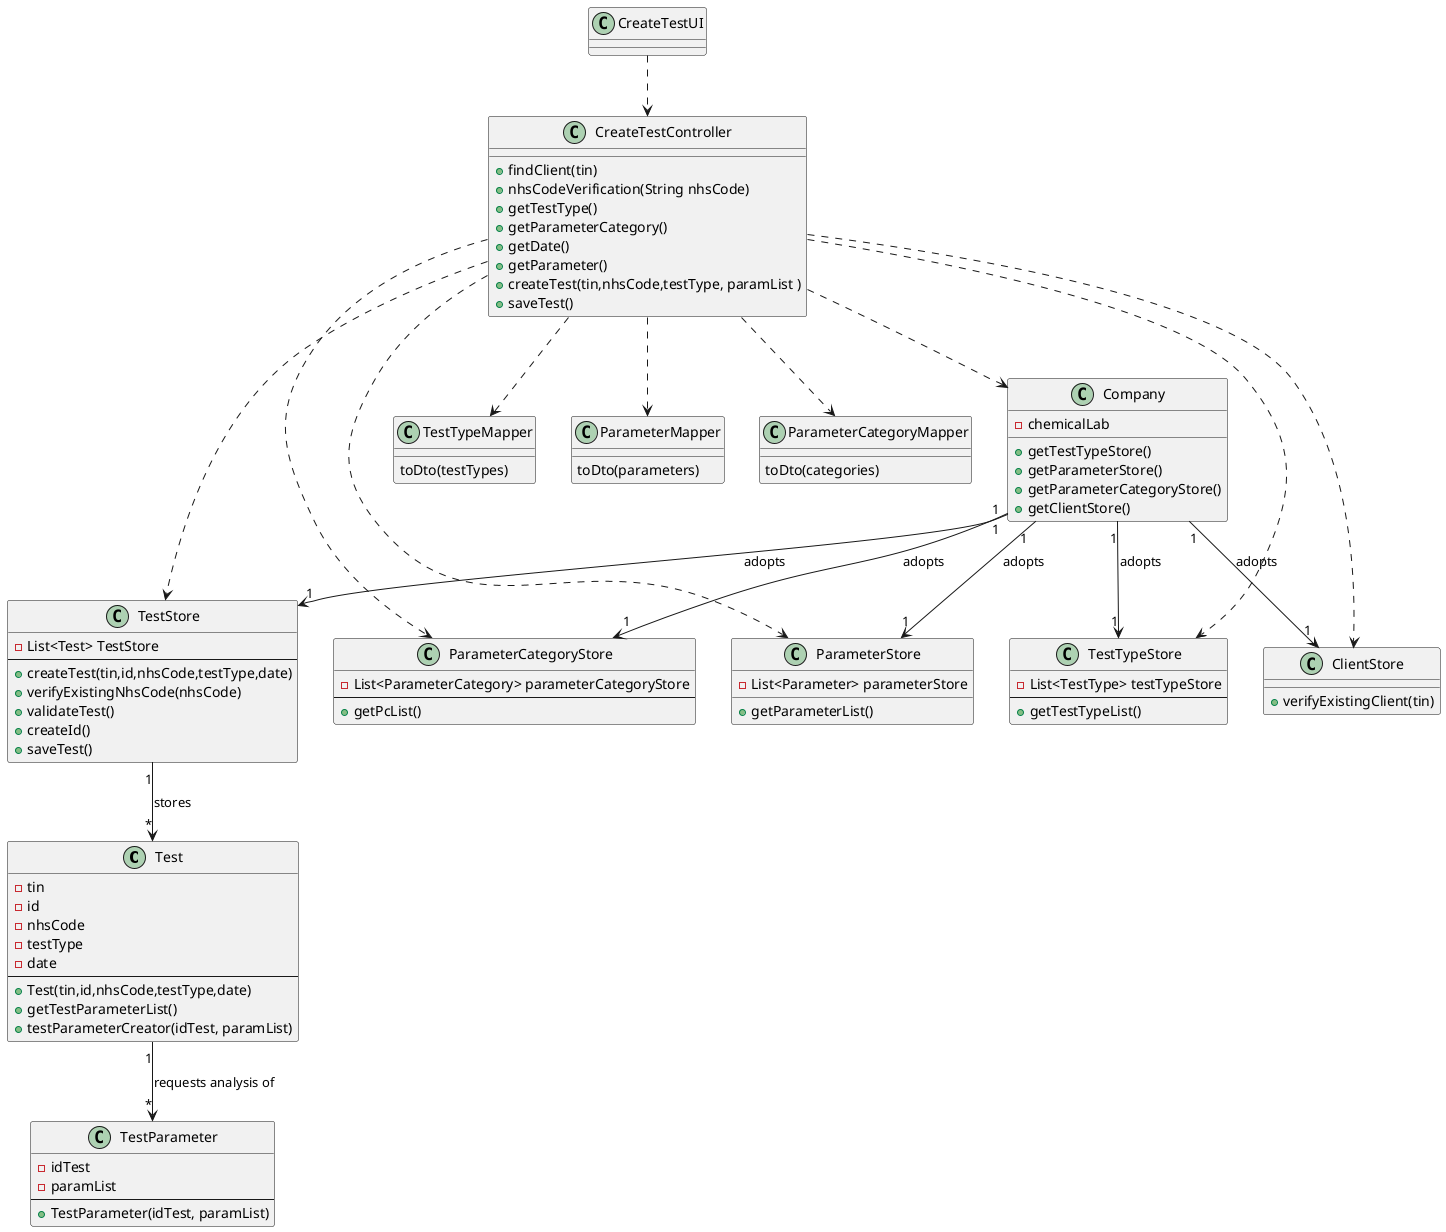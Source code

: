 @startuml
top to bottom direction

class Test {
    -tin
    -id
    -nhsCode
    -testType
    -date
    --
    +Test(tin,id,nhsCode,testType,date)
    +getTestParameterList()
    +testParameterCreator(idTest, paramList)
}

class Company {
    -chemicalLab
    +getTestTypeStore()
    +getParameterStore()
    +getParameterCategoryStore()
    +getClientStore()
}

class CreateTestUI {
}

class TestParameter {
    -idTest
    -paramList
    --
    +TestParameter(idTest, paramList)
}

class CreateTestController {
    +findClient(tin)
    +nhsCodeVerification(String nhsCode)
    +getTestType()
    +getParameterCategory()
    +getDate()
    +getParameter()
    +createTest(tin,nhsCode,testType, paramList )
    +saveTest()
}

class TestTypeMapper {
    toDto(testTypes)
}

class ParameterMapper{
    toDto(parameters)
}

class ParameterCategoryMapper {
    toDto(categories)
}

class TestTypeStore{
    -List<TestType> testTypeStore
    --
    +getTestTypeList()
}

class ParameterStore {
    -List<Parameter> parameterStore
    +getParameterList()
}

class ParameterCategoryStore {
    -List<ParameterCategory> parameterCategoryStore
    --
    +getPcList()
}

class ClientStore {
    +verifyExistingClient(tin)
}

class TestStore {
    -List<Test> TestStore
    --
    +createTest(tin,id,nhsCode,testType,date)
    +verifyExistingNhsCode(nhsCode)
    +validateTest()
    +createId()
    +saveTest()
}

CreateTestUI ..> CreateTestController
CreateTestController ..> Company
Company"1" --> "1"ParameterCategoryStore : adopts
Company"1" --> "1"TestTypeStore : adopts
Company"1" --> "1"ParameterStore :adopts
Company"1" --> "1"ClientStore : adopts
Company"1" --> "1"TestStore : adopts
TestStore"1" --> "*"Test : stores
Test"1" --> "*"TestParameter : requests analysis of
CreateTestController ..> ParameterStore
CreateTestController ..> TestStore
CreateTestController ..> ClientStore
CreateTestController ..> TestTypeStore
CreateTestController ..> ParameterCategoryStore
CreateTestController ..> ParameterCategoryMapper
CreateTestController ..> ParameterMapper
CreateTestController ..> TestTypeMapper
@enduml